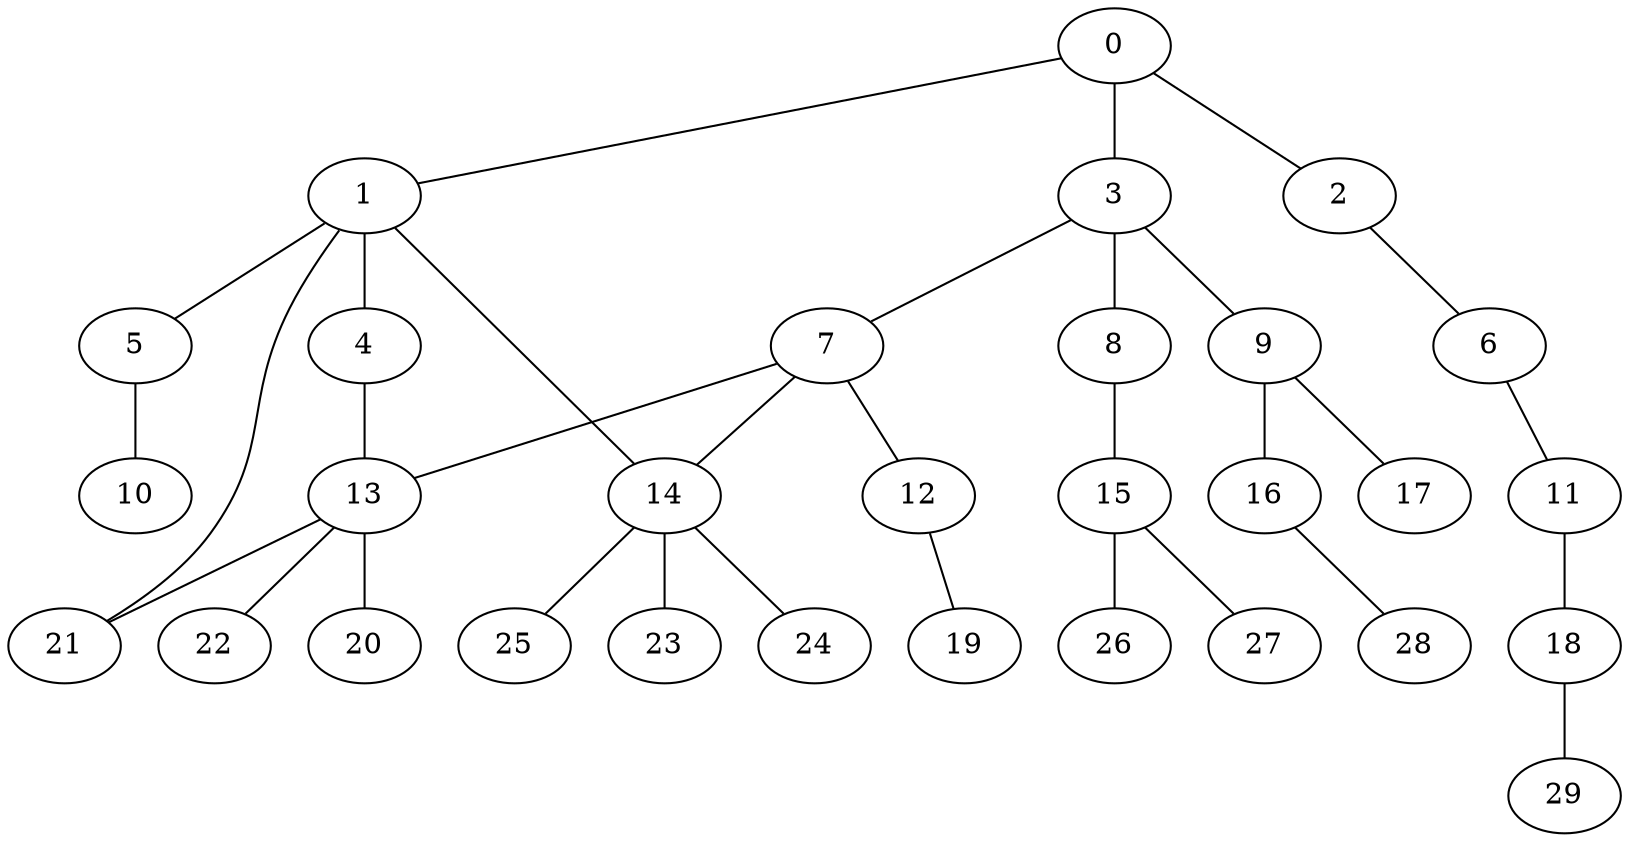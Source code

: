 
graph graphname {
    0 -- 1
0 -- 2
0 -- 3
1 -- 4
1 -- 5
1 -- 21
1 -- 14
2 -- 6
3 -- 8
3 -- 9
3 -- 7
4 -- 13
5 -- 10
6 -- 11
7 -- 12
7 -- 13
7 -- 14
8 -- 15
9 -- 16
9 -- 17
11 -- 18
12 -- 19
13 -- 20
13 -- 21
13 -- 22
14 -- 24
14 -- 25
14 -- 23
15 -- 26
15 -- 27
16 -- 28
18 -- 29

}
